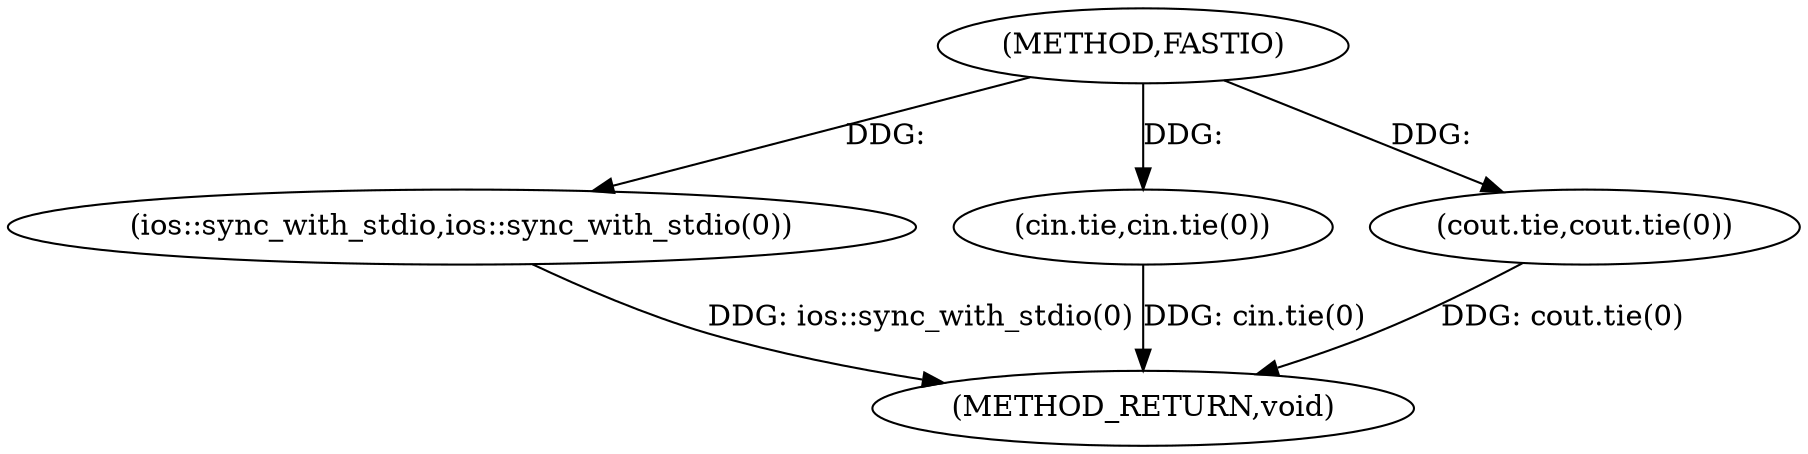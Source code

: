 digraph "FASTIO" {  
"1000101" [label = "(METHOD,FASTIO)" ]
"1000109" [label = "(METHOD_RETURN,void)" ]
"1000103" [label = "(ios::sync_with_stdio,ios::sync_with_stdio(0))" ]
"1000105" [label = "(cin.tie,cin.tie(0))" ]
"1000107" [label = "(cout.tie,cout.tie(0))" ]
  "1000103" -> "1000109"  [ label = "DDG: ios::sync_with_stdio(0)"] 
  "1000105" -> "1000109"  [ label = "DDG: cin.tie(0)"] 
  "1000107" -> "1000109"  [ label = "DDG: cout.tie(0)"] 
  "1000101" -> "1000103"  [ label = "DDG: "] 
  "1000101" -> "1000105"  [ label = "DDG: "] 
  "1000101" -> "1000107"  [ label = "DDG: "] 
}
